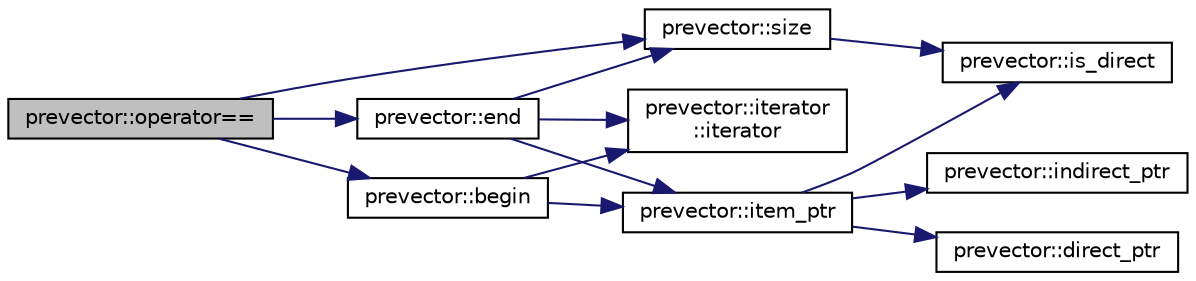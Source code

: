 digraph "prevector::operator=="
{
  edge [fontname="Helvetica",fontsize="10",labelfontname="Helvetica",labelfontsize="10"];
  node [fontname="Helvetica",fontsize="10",shape=record];
  rankdir="LR";
  Node446 [label="prevector::operator==",height=0.2,width=0.4,color="black", fillcolor="grey75", style="filled", fontcolor="black"];
  Node446 -> Node447 [color="midnightblue",fontsize="10",style="solid",fontname="Helvetica"];
  Node447 [label="prevector::size",height=0.2,width=0.4,color="black", fillcolor="white", style="filled",URL="$de/d38/classprevector.html#a626f7d206dbc24e5610631809762758b"];
  Node447 -> Node448 [color="midnightblue",fontsize="10",style="solid",fontname="Helvetica"];
  Node448 [label="prevector::is_direct",height=0.2,width=0.4,color="black", fillcolor="white", style="filled",URL="$de/d38/classprevector.html#a933e204a7e29c6bbc85479d023c00ff8"];
  Node446 -> Node449 [color="midnightblue",fontsize="10",style="solid",fontname="Helvetica"];
  Node449 [label="prevector::begin",height=0.2,width=0.4,color="black", fillcolor="white", style="filled",URL="$de/d38/classprevector.html#aa9210cbe708412a70868d6e0bca844c9"];
  Node449 -> Node450 [color="midnightblue",fontsize="10",style="solid",fontname="Helvetica"];
  Node450 [label="prevector::iterator\l::iterator",height=0.2,width=0.4,color="black", fillcolor="white", style="filled",URL="$df/d4b/classprevector_1_1iterator.html#ae9dd2b5e8d96f866e4b05d6b7535f285"];
  Node449 -> Node451 [color="midnightblue",fontsize="10",style="solid",fontname="Helvetica"];
  Node451 [label="prevector::item_ptr",height=0.2,width=0.4,color="black", fillcolor="white", style="filled",URL="$de/d38/classprevector.html#a59f1d7bcbc751cfa0faddd7ffa184846"];
  Node451 -> Node448 [color="midnightblue",fontsize="10",style="solid",fontname="Helvetica"];
  Node451 -> Node452 [color="midnightblue",fontsize="10",style="solid",fontname="Helvetica"];
  Node452 [label="prevector::direct_ptr",height=0.2,width=0.4,color="black", fillcolor="white", style="filled",URL="$de/d38/classprevector.html#a20150a43dd87c33f0e855a55bd3418e8"];
  Node451 -> Node453 [color="midnightblue",fontsize="10",style="solid",fontname="Helvetica"];
  Node453 [label="prevector::indirect_ptr",height=0.2,width=0.4,color="black", fillcolor="white", style="filled",URL="$de/d38/classprevector.html#ae3343cc65be9fd678b4a6f8305624de6"];
  Node446 -> Node454 [color="midnightblue",fontsize="10",style="solid",fontname="Helvetica"];
  Node454 [label="prevector::end",height=0.2,width=0.4,color="black", fillcolor="white", style="filled",URL="$de/d38/classprevector.html#aab7f6e13a3cac85cc340fc6b90c5365c"];
  Node454 -> Node450 [color="midnightblue",fontsize="10",style="solid",fontname="Helvetica"];
  Node454 -> Node451 [color="midnightblue",fontsize="10",style="solid",fontname="Helvetica"];
  Node454 -> Node447 [color="midnightblue",fontsize="10",style="solid",fontname="Helvetica"];
}
